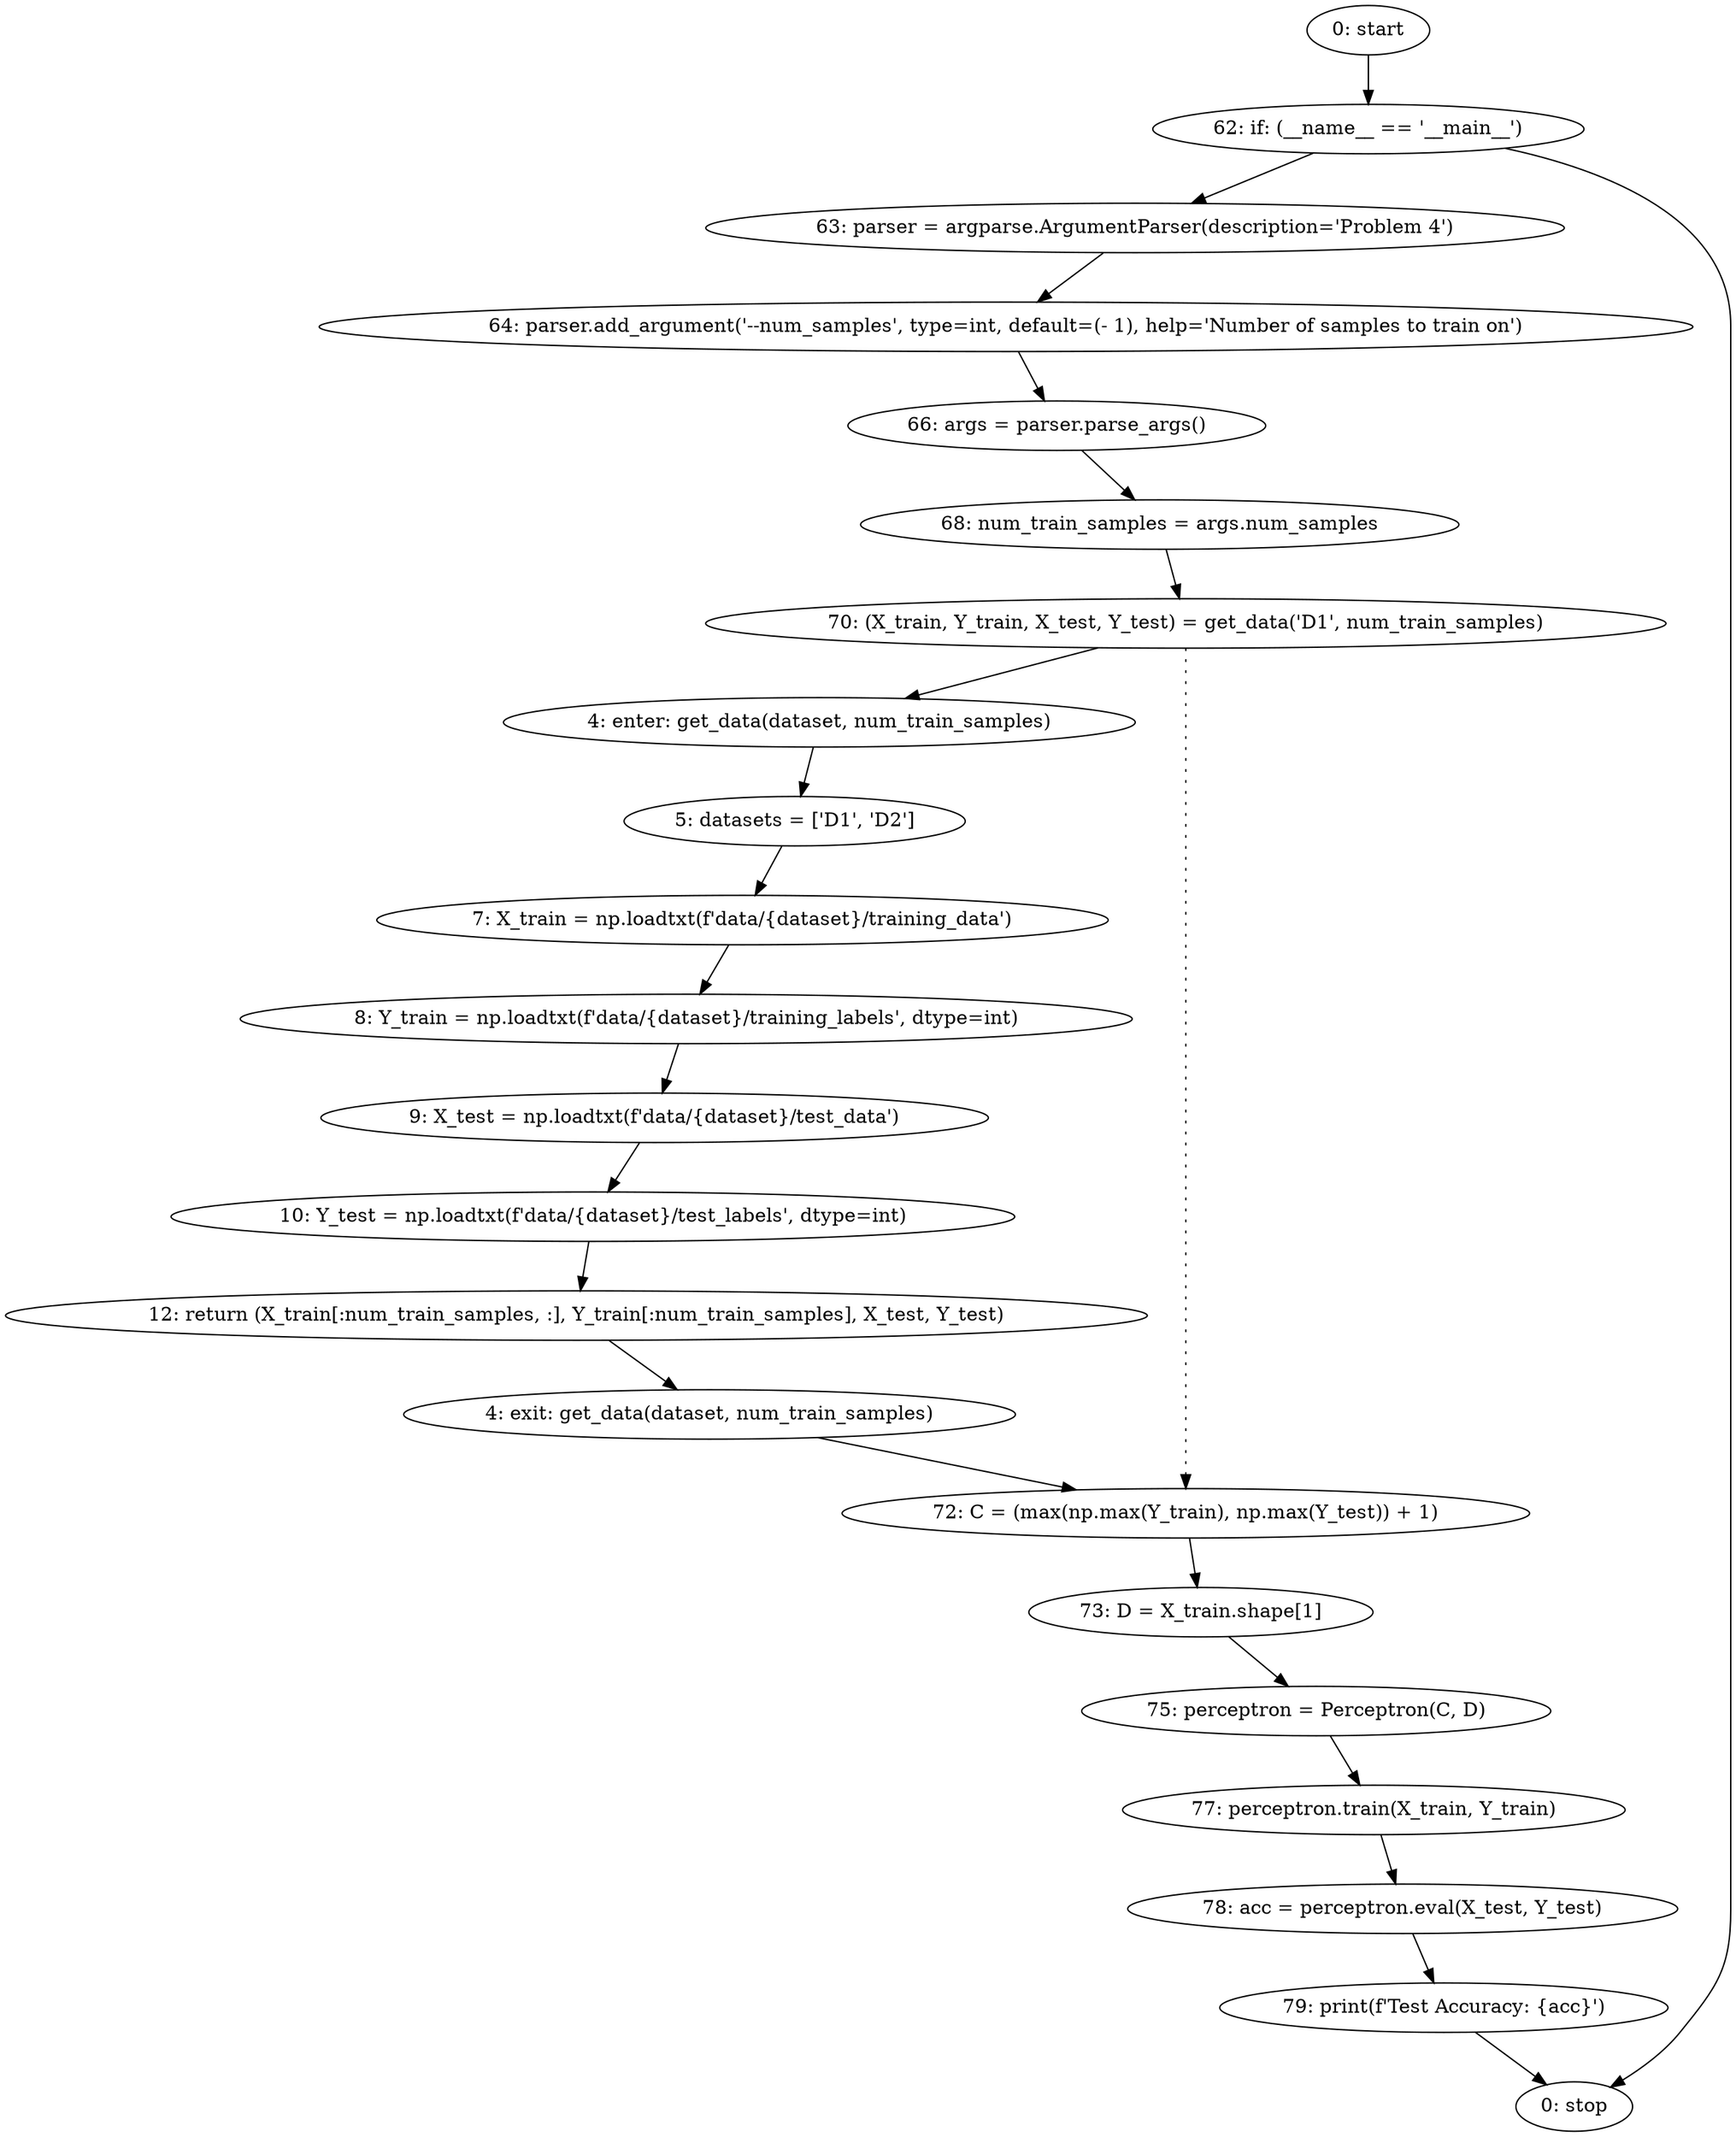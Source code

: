 strict digraph "" {
	node [label="\N"];
	0	 [label="0: start"];
	9	 [label="62: if: (__name__ == '__main__')"];
	0 -> 9;
	10	 [label="63: parser = argparse.ArgumentParser(description='Problem 4')"];
	9 -> 10;
	21	 [label="0: stop"];
	9 -> 21;
	1	 [label="4: enter: get_data(dataset, num_train_samples)"];
	3	 [label="5: datasets = ['D1', 'D2']"];
	1 -> 3;
	4	 [label="7: X_train = np.loadtxt(f'data/{dataset}/training_data')"];
	3 -> 4;
	14	 [label="70: (X_train, Y_train, X_test, Y_test) = get_data('D1', num_train_samples)"];
	14 -> 1;
	15	 [label="72: C = (max(np.max(Y_train), np.max(Y_test)) + 1)"];
	14 -> 15	 [style=dotted,
		weight=100];
	16	 [label="73: D = X_train.shape[1]"];
	15 -> 16;
	2	 [label="4: exit: get_data(dataset, num_train_samples)"];
	2 -> 15;
	8	 [label="12: return (X_train[:num_train_samples, :], Y_train[:num_train_samples], X_test, Y_test)"];
	8 -> 2;
	5	 [label="8: Y_train = np.loadtxt(f'data/{dataset}/training_labels', dtype=int)"];
	4 -> 5;
	6	 [label="9: X_test = np.loadtxt(f'data/{dataset}/test_data')"];
	5 -> 6;
	7	 [label="10: Y_test = np.loadtxt(f'data/{dataset}/test_labels', dtype=int)"];
	6 -> 7;
	7 -> 8;
	11	 [label="64: parser.add_argument('--num_samples', type=int, default=(- 1), help='Number of samples to train on')"];
	10 -> 11;
	12	 [label="66: args = parser.parse_args()"];
	11 -> 12;
	13	 [label="68: num_train_samples = args.num_samples"];
	12 -> 13;
	13 -> 14;
	17	 [label="75: perceptron = Perceptron(C, D)"];
	16 -> 17;
	18	 [label="77: perceptron.train(X_train, Y_train)"];
	17 -> 18;
	19	 [label="78: acc = perceptron.eval(X_test, Y_test)"];
	18 -> 19;
	20	 [label="79: print(f'Test Accuracy: {acc}')"];
	19 -> 20;
	20 -> 21;
}

